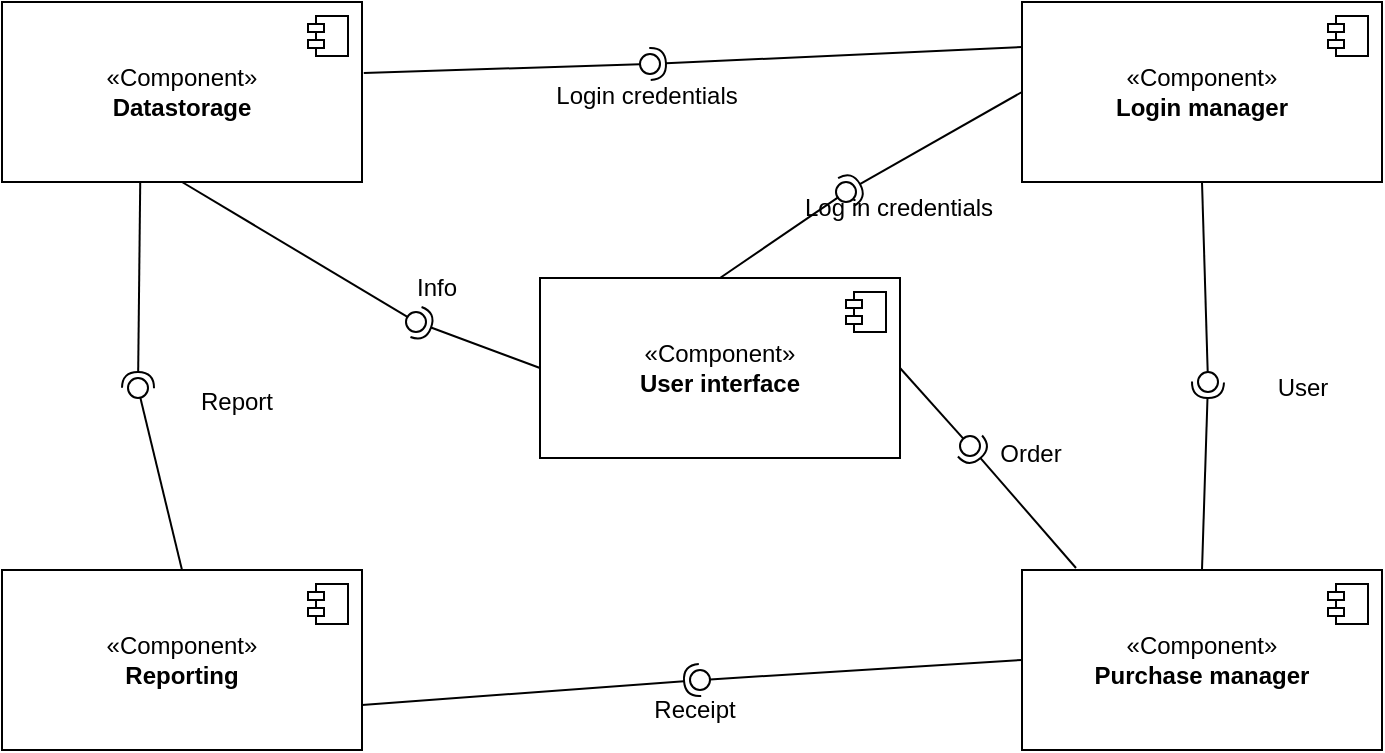 <mxfile version="24.7.14">
  <diagram name="Page-1" id="b5b7bab2-c9e2-2cf4-8b2a-24fd1a2a6d21">
    <mxGraphModel dx="1158" dy="699" grid="0" gridSize="10" guides="1" tooltips="1" connect="1" arrows="1" fold="1" page="1" pageScale="1" pageWidth="3300" pageHeight="4681" background="none" math="0" shadow="0">
      <root>
        <mxCell id="0" />
        <mxCell id="1" parent="0" />
        <mxCell id="c2yfM4aKB7b6ANN_xg1U-1" value="«Component»&lt;br&gt;&lt;b&gt;User interface&lt;/b&gt;" style="html=1;dropTarget=0;whiteSpace=wrap;" parent="1" vertex="1">
          <mxGeometry x="1246" y="884" width="180" height="90" as="geometry" />
        </mxCell>
        <mxCell id="c2yfM4aKB7b6ANN_xg1U-2" value="" style="shape=module;jettyWidth=8;jettyHeight=4;" parent="c2yfM4aKB7b6ANN_xg1U-1" vertex="1">
          <mxGeometry x="1" width="20" height="20" relative="1" as="geometry">
            <mxPoint x="-27" y="7" as="offset" />
          </mxGeometry>
        </mxCell>
        <mxCell id="c2yfM4aKB7b6ANN_xg1U-3" value="«Component»&lt;br&gt;&lt;b&gt;Datastorage&lt;/b&gt;" style="html=1;dropTarget=0;whiteSpace=wrap;" parent="1" vertex="1">
          <mxGeometry x="977" y="746" width="180" height="90" as="geometry" />
        </mxCell>
        <mxCell id="c2yfM4aKB7b6ANN_xg1U-4" value="" style="shape=module;jettyWidth=8;jettyHeight=4;" parent="c2yfM4aKB7b6ANN_xg1U-3" vertex="1">
          <mxGeometry x="1" width="20" height="20" relative="1" as="geometry">
            <mxPoint x="-27" y="7" as="offset" />
          </mxGeometry>
        </mxCell>
        <mxCell id="c2yfM4aKB7b6ANN_xg1U-5" value="«Component»&lt;br&gt;&lt;b&gt;Reporting&lt;/b&gt;" style="html=1;dropTarget=0;whiteSpace=wrap;" parent="1" vertex="1">
          <mxGeometry x="977" y="1030" width="180" height="90" as="geometry" />
        </mxCell>
        <mxCell id="c2yfM4aKB7b6ANN_xg1U-6" value="" style="shape=module;jettyWidth=8;jettyHeight=4;" parent="c2yfM4aKB7b6ANN_xg1U-5" vertex="1">
          <mxGeometry x="1" width="20" height="20" relative="1" as="geometry">
            <mxPoint x="-27" y="7" as="offset" />
          </mxGeometry>
        </mxCell>
        <mxCell id="c2yfM4aKB7b6ANN_xg1U-7" value="«Component»&lt;br&gt;&lt;b&gt;Login manager&lt;/b&gt;" style="html=1;dropTarget=0;whiteSpace=wrap;" parent="1" vertex="1">
          <mxGeometry x="1487" y="746" width="180" height="90" as="geometry" />
        </mxCell>
        <mxCell id="c2yfM4aKB7b6ANN_xg1U-8" value="" style="shape=module;jettyWidth=8;jettyHeight=4;" parent="c2yfM4aKB7b6ANN_xg1U-7" vertex="1">
          <mxGeometry x="1" width="20" height="20" relative="1" as="geometry">
            <mxPoint x="-27" y="7" as="offset" />
          </mxGeometry>
        </mxCell>
        <mxCell id="c2yfM4aKB7b6ANN_xg1U-9" value="«Component»&lt;br&gt;&lt;b&gt;Purchase manager&lt;/b&gt;" style="html=1;dropTarget=0;whiteSpace=wrap;" parent="1" vertex="1">
          <mxGeometry x="1487" y="1030" width="180" height="90" as="geometry" />
        </mxCell>
        <mxCell id="c2yfM4aKB7b6ANN_xg1U-10" value="" style="shape=module;jettyWidth=8;jettyHeight=4;" parent="c2yfM4aKB7b6ANN_xg1U-9" vertex="1">
          <mxGeometry x="1" width="20" height="20" relative="1" as="geometry">
            <mxPoint x="-27" y="7" as="offset" />
          </mxGeometry>
        </mxCell>
        <mxCell id="c2yfM4aKB7b6ANN_xg1U-14" value="" style="rounded=0;orthogonalLoop=1;jettySize=auto;html=1;endArrow=halfCircle;endFill=0;endSize=6;strokeWidth=1;sketch=0;exitX=0.384;exitY=0.995;exitDx=0;exitDy=0;exitPerimeter=0;entryX=0.024;entryY=0.159;entryDx=0;entryDy=0;entryPerimeter=0;" parent="1" source="c2yfM4aKB7b6ANN_xg1U-3" target="c2yfM4aKB7b6ANN_xg1U-16" edge="1">
          <mxGeometry relative="1" as="geometry">
            <mxPoint x="1283" y="1081" as="sourcePoint" />
            <mxPoint x="994" y="933" as="targetPoint" />
          </mxGeometry>
        </mxCell>
        <mxCell id="c2yfM4aKB7b6ANN_xg1U-17" value="" style="rounded=0;orthogonalLoop=1;jettySize=auto;html=1;endArrow=oval;endFill=0;sketch=0;sourcePerimeterSpacing=0;targetPerimeterSpacing=0;endSize=10;exitX=0.5;exitY=0;exitDx=0;exitDy=0;" parent="1" source="c2yfM4aKB7b6ANN_xg1U-5" target="c2yfM4aKB7b6ANN_xg1U-16" edge="1">
          <mxGeometry relative="1" as="geometry">
            <mxPoint x="1157" y="1075" as="sourcePoint" />
            <mxPoint x="1328" y="1067" as="targetPoint" />
          </mxGeometry>
        </mxCell>
        <mxCell id="c2yfM4aKB7b6ANN_xg1U-16" value="" style="ellipse;whiteSpace=wrap;html=1;align=center;aspect=fixed;fillColor=none;strokeColor=none;resizable=0;perimeter=centerPerimeter;rotatable=0;allowArrows=0;points=[];outlineConnect=1;" parent="1" vertex="1">
          <mxGeometry x="1040" y="934" width="10" height="10" as="geometry" />
        </mxCell>
        <mxCell id="c2yfM4aKB7b6ANN_xg1U-20" value="Report" style="text;html=1;align=center;verticalAlign=middle;resizable=0;points=[];autosize=1;strokeColor=none;fillColor=none;" parent="1" vertex="1">
          <mxGeometry x="1067" y="933" width="54" height="26" as="geometry" />
        </mxCell>
        <mxCell id="c2yfM4aKB7b6ANN_xg1U-21" value="" style="rounded=0;orthogonalLoop=1;jettySize=auto;html=1;endArrow=halfCircle;endFill=0;endSize=6;strokeWidth=1;sketch=0;exitX=1;exitY=0.75;exitDx=0;exitDy=0;entryX=0.512;entryY=1.088;entryDx=0;entryDy=0;entryPerimeter=0;" parent="1" source="c2yfM4aKB7b6ANN_xg1U-5" target="c2yfM4aKB7b6ANN_xg1U-23" edge="1">
          <mxGeometry relative="1" as="geometry">
            <mxPoint x="1346" y="1085" as="sourcePoint" />
            <mxPoint x="1348" y="1137" as="targetPoint" />
          </mxGeometry>
        </mxCell>
        <mxCell id="c2yfM4aKB7b6ANN_xg1U-22" value="" style="rounded=0;orthogonalLoop=1;jettySize=auto;html=1;endArrow=oval;endFill=0;sketch=0;sourcePerimeterSpacing=0;targetPerimeterSpacing=0;endSize=10;exitX=0;exitY=0.5;exitDx=0;exitDy=0;" parent="1" source="c2yfM4aKB7b6ANN_xg1U-9" target="c2yfM4aKB7b6ANN_xg1U-23" edge="1">
          <mxGeometry relative="1" as="geometry">
            <mxPoint x="1306" y="1085" as="sourcePoint" />
          </mxGeometry>
        </mxCell>
        <mxCell id="c2yfM4aKB7b6ANN_xg1U-23" value="" style="ellipse;whiteSpace=wrap;html=1;align=center;aspect=fixed;fillColor=none;strokeColor=none;resizable=0;perimeter=centerPerimeter;rotatable=0;allowArrows=0;points=[];outlineConnect=1;" parent="1" vertex="1">
          <mxGeometry x="1321" y="1080" width="10" height="10" as="geometry" />
        </mxCell>
        <mxCell id="c2yfM4aKB7b6ANN_xg1U-24" value="Receipt" style="text;html=1;align=center;verticalAlign=middle;resizable=0;points=[];autosize=1;strokeColor=none;fillColor=none;" parent="1" vertex="1">
          <mxGeometry x="1293" y="1087" width="59" height="26" as="geometry" />
        </mxCell>
        <mxCell id="c2yfM4aKB7b6ANN_xg1U-26" value="" style="rounded=0;orthogonalLoop=1;jettySize=auto;html=1;endArrow=halfCircle;endFill=0;endSize=6;strokeWidth=1;sketch=0;exitX=0.5;exitY=0;exitDx=0;exitDy=0;" parent="1" source="c2yfM4aKB7b6ANN_xg1U-9" target="c2yfM4aKB7b6ANN_xg1U-28" edge="1">
          <mxGeometry relative="1" as="geometry">
            <mxPoint x="1607" y="936" as="sourcePoint" />
          </mxGeometry>
        </mxCell>
        <mxCell id="c2yfM4aKB7b6ANN_xg1U-27" value="" style="rounded=0;orthogonalLoop=1;jettySize=auto;html=1;endArrow=oval;endFill=0;sketch=0;sourcePerimeterSpacing=0;targetPerimeterSpacing=0;endSize=10;exitX=0.5;exitY=1;exitDx=0;exitDy=0;" parent="1" source="c2yfM4aKB7b6ANN_xg1U-7" target="c2yfM4aKB7b6ANN_xg1U-28" edge="1">
          <mxGeometry relative="1" as="geometry">
            <mxPoint x="1567" y="936" as="sourcePoint" />
          </mxGeometry>
        </mxCell>
        <mxCell id="c2yfM4aKB7b6ANN_xg1U-28" value="" style="ellipse;whiteSpace=wrap;html=1;align=center;aspect=fixed;fillColor=none;strokeColor=none;resizable=0;perimeter=centerPerimeter;rotatable=0;allowArrows=0;points=[];outlineConnect=1;" parent="1" vertex="1">
          <mxGeometry x="1575" y="931" width="10" height="10" as="geometry" />
        </mxCell>
        <mxCell id="c2yfM4aKB7b6ANN_xg1U-29" value="User" style="text;html=1;align=center;verticalAlign=middle;resizable=0;points=[];autosize=1;strokeColor=none;fillColor=none;" parent="1" vertex="1">
          <mxGeometry x="1605" y="926" width="43" height="26" as="geometry" />
        </mxCell>
        <mxCell id="c2yfM4aKB7b6ANN_xg1U-32" value="" style="ellipse;whiteSpace=wrap;html=1;align=center;aspect=fixed;fillColor=none;strokeColor=none;resizable=0;perimeter=centerPerimeter;rotatable=0;allowArrows=0;points=[];outlineConnect=1;" parent="1" vertex="1">
          <mxGeometry x="1150" y="884" width="10" height="10" as="geometry" />
        </mxCell>
        <mxCell id="c2yfM4aKB7b6ANN_xg1U-33" value="Info" style="text;html=1;align=center;verticalAlign=middle;resizable=0;points=[];autosize=1;strokeColor=none;fillColor=none;" parent="1" vertex="1">
          <mxGeometry x="1175" y="876" width="38" height="26" as="geometry" />
        </mxCell>
        <mxCell id="c2yfM4aKB7b6ANN_xg1U-34" value="" style="rounded=0;orthogonalLoop=1;jettySize=auto;html=1;endArrow=halfCircle;endFill=0;endSize=6;strokeWidth=1;sketch=0;exitX=0;exitY=0.5;exitDx=0;exitDy=0;entryX=0.859;entryY=-0.041;entryDx=0;entryDy=0;entryPerimeter=0;" parent="1" source="c2yfM4aKB7b6ANN_xg1U-7" target="c2yfM4aKB7b6ANN_xg1U-36" edge="1">
          <mxGeometry relative="1" as="geometry">
            <mxPoint x="1413" y="832" as="sourcePoint" />
            <mxPoint x="1401" y="832" as="targetPoint" />
          </mxGeometry>
        </mxCell>
        <mxCell id="c2yfM4aKB7b6ANN_xg1U-35" value="" style="rounded=0;orthogonalLoop=1;jettySize=auto;html=1;endArrow=oval;endFill=0;sketch=0;sourcePerimeterSpacing=0;targetPerimeterSpacing=0;endSize=10;exitX=0.5;exitY=0;exitDx=0;exitDy=0;" parent="1" source="c2yfM4aKB7b6ANN_xg1U-1" target="c2yfM4aKB7b6ANN_xg1U-36" edge="1">
          <mxGeometry relative="1" as="geometry">
            <mxPoint x="1373" y="832" as="sourcePoint" />
          </mxGeometry>
        </mxCell>
        <mxCell id="c2yfM4aKB7b6ANN_xg1U-36" value="" style="ellipse;whiteSpace=wrap;html=1;align=center;aspect=fixed;fillColor=none;strokeColor=none;resizable=0;perimeter=centerPerimeter;rotatable=0;allowArrows=0;points=[];outlineConnect=1;" parent="1" vertex="1">
          <mxGeometry x="1394" y="836" width="10" height="10" as="geometry" />
        </mxCell>
        <mxCell id="c2yfM4aKB7b6ANN_xg1U-37" value="Log in credentials" style="text;html=1;align=center;verticalAlign=middle;resizable=0;points=[];autosize=1;strokeColor=none;fillColor=none;" parent="1" vertex="1">
          <mxGeometry x="1369" y="836" width="112" height="26" as="geometry" />
        </mxCell>
        <mxCell id="c2yfM4aKB7b6ANN_xg1U-38" value="" style="rounded=0;orthogonalLoop=1;jettySize=auto;html=1;endArrow=halfCircle;endFill=0;endSize=6;strokeWidth=1;sketch=0;" parent="1" target="c2yfM4aKB7b6ANN_xg1U-40" edge="1">
          <mxGeometry relative="1" as="geometry">
            <mxPoint x="1514" y="1029" as="sourcePoint" />
          </mxGeometry>
        </mxCell>
        <mxCell id="c2yfM4aKB7b6ANN_xg1U-39" value="" style="rounded=0;orthogonalLoop=1;jettySize=auto;html=1;endArrow=oval;endFill=0;sketch=0;sourcePerimeterSpacing=0;targetPerimeterSpacing=0;endSize=10;exitX=1;exitY=0.5;exitDx=0;exitDy=0;" parent="1" source="c2yfM4aKB7b6ANN_xg1U-1" target="c2yfM4aKB7b6ANN_xg1U-40" edge="1">
          <mxGeometry relative="1" as="geometry">
            <mxPoint x="1468" y="939" as="sourcePoint" />
          </mxGeometry>
        </mxCell>
        <mxCell id="c2yfM4aKB7b6ANN_xg1U-40" value="" style="ellipse;whiteSpace=wrap;html=1;align=center;aspect=fixed;fillColor=none;strokeColor=none;resizable=0;perimeter=centerPerimeter;rotatable=0;allowArrows=0;points=[];outlineConnect=1;" parent="1" vertex="1">
          <mxGeometry x="1456" y="963" width="10" height="10" as="geometry" />
        </mxCell>
        <mxCell id="c2yfM4aKB7b6ANN_xg1U-41" value="Order" style="text;html=1;align=center;verticalAlign=middle;resizable=0;points=[];autosize=1;strokeColor=none;fillColor=none;" parent="1" vertex="1">
          <mxGeometry x="1466" y="959" width="49" height="26" as="geometry" />
        </mxCell>
        <mxCell id="c2yfM4aKB7b6ANN_xg1U-42" value="" style="rounded=0;orthogonalLoop=1;jettySize=auto;html=1;endArrow=halfCircle;endFill=0;endSize=6;strokeWidth=1;sketch=0;exitX=0;exitY=0.25;exitDx=0;exitDy=0;" parent="1" source="c2yfM4aKB7b6ANN_xg1U-7" target="c2yfM4aKB7b6ANN_xg1U-44" edge="1">
          <mxGeometry relative="1" as="geometry">
            <mxPoint x="1321" y="777" as="sourcePoint" />
          </mxGeometry>
        </mxCell>
        <mxCell id="c2yfM4aKB7b6ANN_xg1U-43" value="" style="rounded=0;orthogonalLoop=1;jettySize=auto;html=1;endArrow=oval;endFill=0;sketch=0;sourcePerimeterSpacing=0;targetPerimeterSpacing=0;endSize=10;exitX=1.005;exitY=0.394;exitDx=0;exitDy=0;exitPerimeter=0;" parent="1" source="c2yfM4aKB7b6ANN_xg1U-3" target="c2yfM4aKB7b6ANN_xg1U-44" edge="1">
          <mxGeometry relative="1" as="geometry">
            <mxPoint x="1281" y="777" as="sourcePoint" />
          </mxGeometry>
        </mxCell>
        <mxCell id="c2yfM4aKB7b6ANN_xg1U-44" value="" style="ellipse;whiteSpace=wrap;html=1;align=center;aspect=fixed;fillColor=none;strokeColor=none;resizable=0;perimeter=centerPerimeter;rotatable=0;allowArrows=0;points=[];outlineConnect=1;" parent="1" vertex="1">
          <mxGeometry x="1296" y="772" width="10" height="10" as="geometry" />
        </mxCell>
        <mxCell id="c2yfM4aKB7b6ANN_xg1U-45" value="Login credentials" style="text;html=1;align=center;verticalAlign=middle;resizable=0;points=[];autosize=1;strokeColor=none;fillColor=none;" parent="1" vertex="1">
          <mxGeometry x="1244" y="780" width="109" height="26" as="geometry" />
        </mxCell>
        <mxCell id="z9Y5PH-yeX5xadUYZUNJ-1" value="" style="rounded=0;orthogonalLoop=1;jettySize=auto;html=1;endArrow=halfCircle;endFill=0;endSize=6;strokeWidth=1;sketch=0;exitX=0;exitY=0.5;exitDx=0;exitDy=0;" edge="1" parent="1" source="c2yfM4aKB7b6ANN_xg1U-1">
          <mxGeometry relative="1" as="geometry">
            <mxPoint x="1372" y="926" as="sourcePoint" />
            <mxPoint x="1184" y="906" as="targetPoint" />
          </mxGeometry>
        </mxCell>
        <mxCell id="z9Y5PH-yeX5xadUYZUNJ-2" value="" style="rounded=0;orthogonalLoop=1;jettySize=auto;html=1;endArrow=oval;endFill=0;sketch=0;sourcePerimeterSpacing=0;targetPerimeterSpacing=0;endSize=10;exitX=0.5;exitY=1;exitDx=0;exitDy=0;" edge="1" parent="1" source="c2yfM4aKB7b6ANN_xg1U-3">
          <mxGeometry relative="1" as="geometry">
            <mxPoint x="1332" y="926" as="sourcePoint" />
            <mxPoint x="1184" y="906" as="targetPoint" />
          </mxGeometry>
        </mxCell>
        <mxCell id="z9Y5PH-yeX5xadUYZUNJ-3" value="" style="ellipse;whiteSpace=wrap;html=1;align=center;aspect=fixed;fillColor=none;strokeColor=none;resizable=0;perimeter=centerPerimeter;rotatable=0;allowArrows=0;points=[];outlineConnect=1;" vertex="1" parent="1">
          <mxGeometry x="1347" y="921" width="10" height="10" as="geometry" />
        </mxCell>
      </root>
    </mxGraphModel>
  </diagram>
</mxfile>
